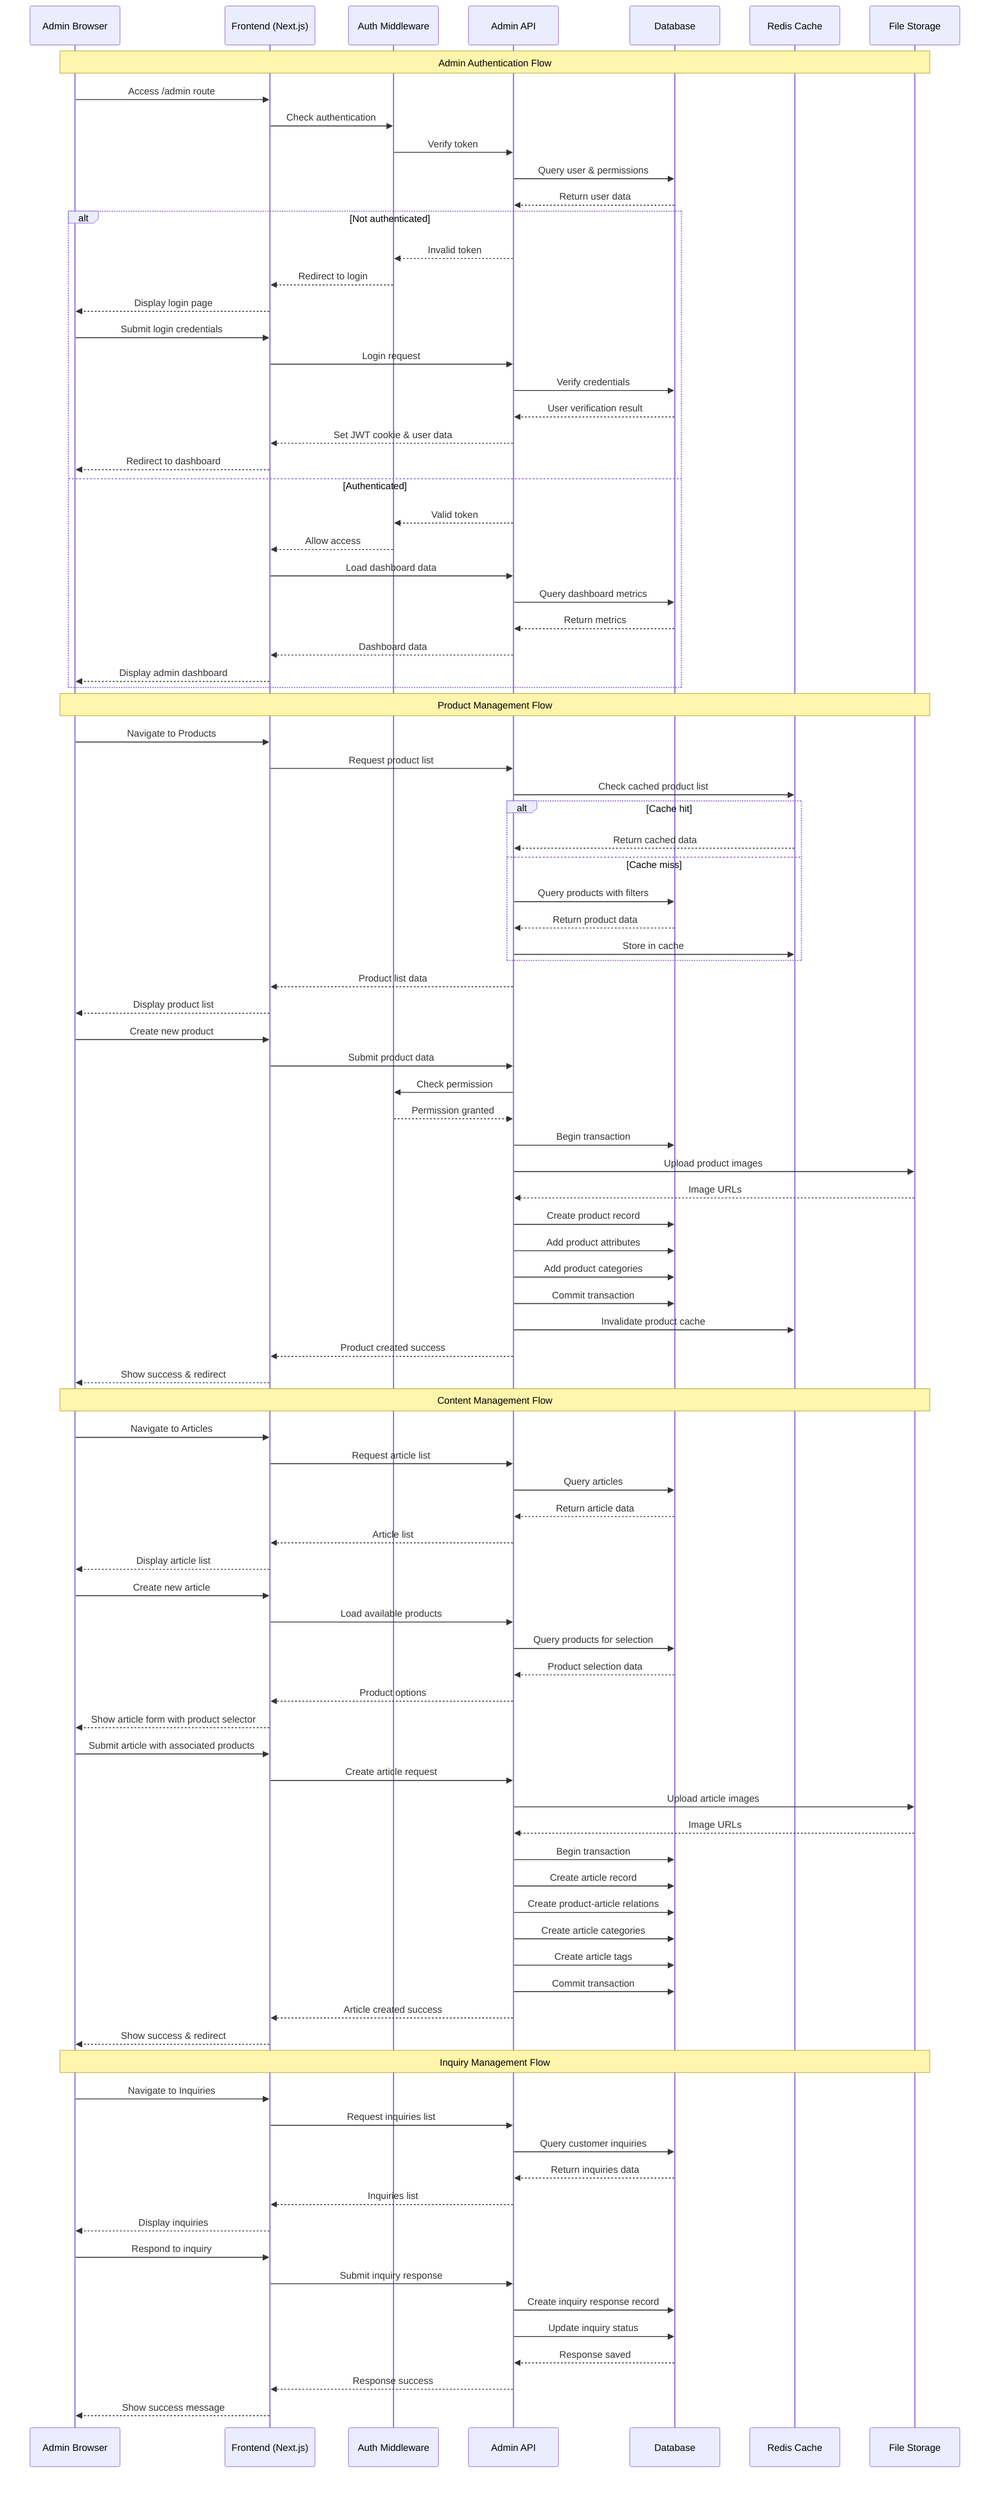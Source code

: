 sequenceDiagram
    participant Client as Admin Browser
    participant FE as Frontend (Next.js)
    participant Auth as Auth Middleware
    participant API as Admin API
    participant DB as Database
    participant Cache as Redis Cache
    participant Storage as File Storage
    
    %% Admin Authentication Flow
    Note over Client,Storage: Admin Authentication Flow
    Client->>FE: Access /admin route
    FE->>Auth: Check authentication
    Auth->>API: Verify token
    API->>DB: Query user & permissions
    DB-->>API: Return user data
    alt Not authenticated
        API-->>Auth: Invalid token
        Auth-->>FE: Redirect to login
        FE-->>Client: Display login page
        Client->>FE: Submit login credentials
        FE->>API: Login request
        API->>DB: Verify credentials
        DB-->>API: User verification result
        API-->>FE: Set JWT cookie & user data
        FE-->>Client: Redirect to dashboard
    else Authenticated
        API-->>Auth: Valid token
        Auth-->>FE: Allow access
        FE->>API: Load dashboard data
        API->>DB: Query dashboard metrics
        DB-->>API: Return metrics
        API-->>FE: Dashboard data
        FE-->>Client: Display admin dashboard
    end
    
    %% Product Management Flow
    Note over Client,Storage: Product Management Flow
    Client->>FE: Navigate to Products
    FE->>API: Request product list
    API->>Cache: Check cached product list
    alt Cache hit
        Cache-->>API: Return cached data
    else Cache miss
        API->>DB: Query products with filters
        DB-->>API: Return product data
        API->>Cache: Store in cache
    end
    API-->>FE: Product list data
    FE-->>Client: Display product list
    
    %% Product Creation Flow
    Client->>FE: Create new product
    FE->>API: Submit product data
    API->>Auth: Check permission
    Auth-->>API: Permission granted
    API->>DB: Begin transaction
    API->>Storage: Upload product images
    Storage-->>API: Image URLs
    API->>DB: Create product record
    API->>DB: Add product attributes
    API->>DB: Add product categories
    API->>DB: Commit transaction
    API->>Cache: Invalidate product cache
    API-->>FE: Product created success
    FE-->>Client: Show success & redirect
    
    %% Content Management Flow
    Note over Client,Storage: Content Management Flow
    Client->>FE: Navigate to Articles
    FE->>API: Request article list
    API->>DB: Query articles
    DB-->>API: Return article data
    API-->>FE: Article list
    FE-->>Client: Display article list
    
    %% Article Creation with Product Association
    Client->>FE: Create new article
    FE->>API: Load available products
    API->>DB: Query products for selection
    DB-->>API: Product selection data
    API-->>FE: Product options
    FE-->>Client: Show article form with product selector
    Client->>FE: Submit article with associated products
    FE->>API: Create article request
    API->>Storage: Upload article images
    Storage-->>API: Image URLs
    API->>DB: Begin transaction
    API->>DB: Create article record
    API->>DB: Create product-article relations
    API->>DB: Create article categories
    API->>DB: Create article tags
    API->>DB: Commit transaction
    API-->>FE: Article created success
    FE-->>Client: Show success & redirect
    
    %% Inquiry Management Flow
    Note over Client,Storage: Inquiry Management Flow
    Client->>FE: Navigate to Inquiries
    FE->>API: Request inquiries list
    API->>DB: Query customer inquiries
    DB-->>API: Return inquiries data
    API-->>FE: Inquiries list
    FE-->>Client: Display inquiries
    
    Client->>FE: Respond to inquiry
    FE->>API: Submit inquiry response
    API->>DB: Create inquiry response record
    API->>DB: Update inquiry status
    DB-->>API: Response saved
    API-->>FE: Response success
    FE-->>Client: Show success message